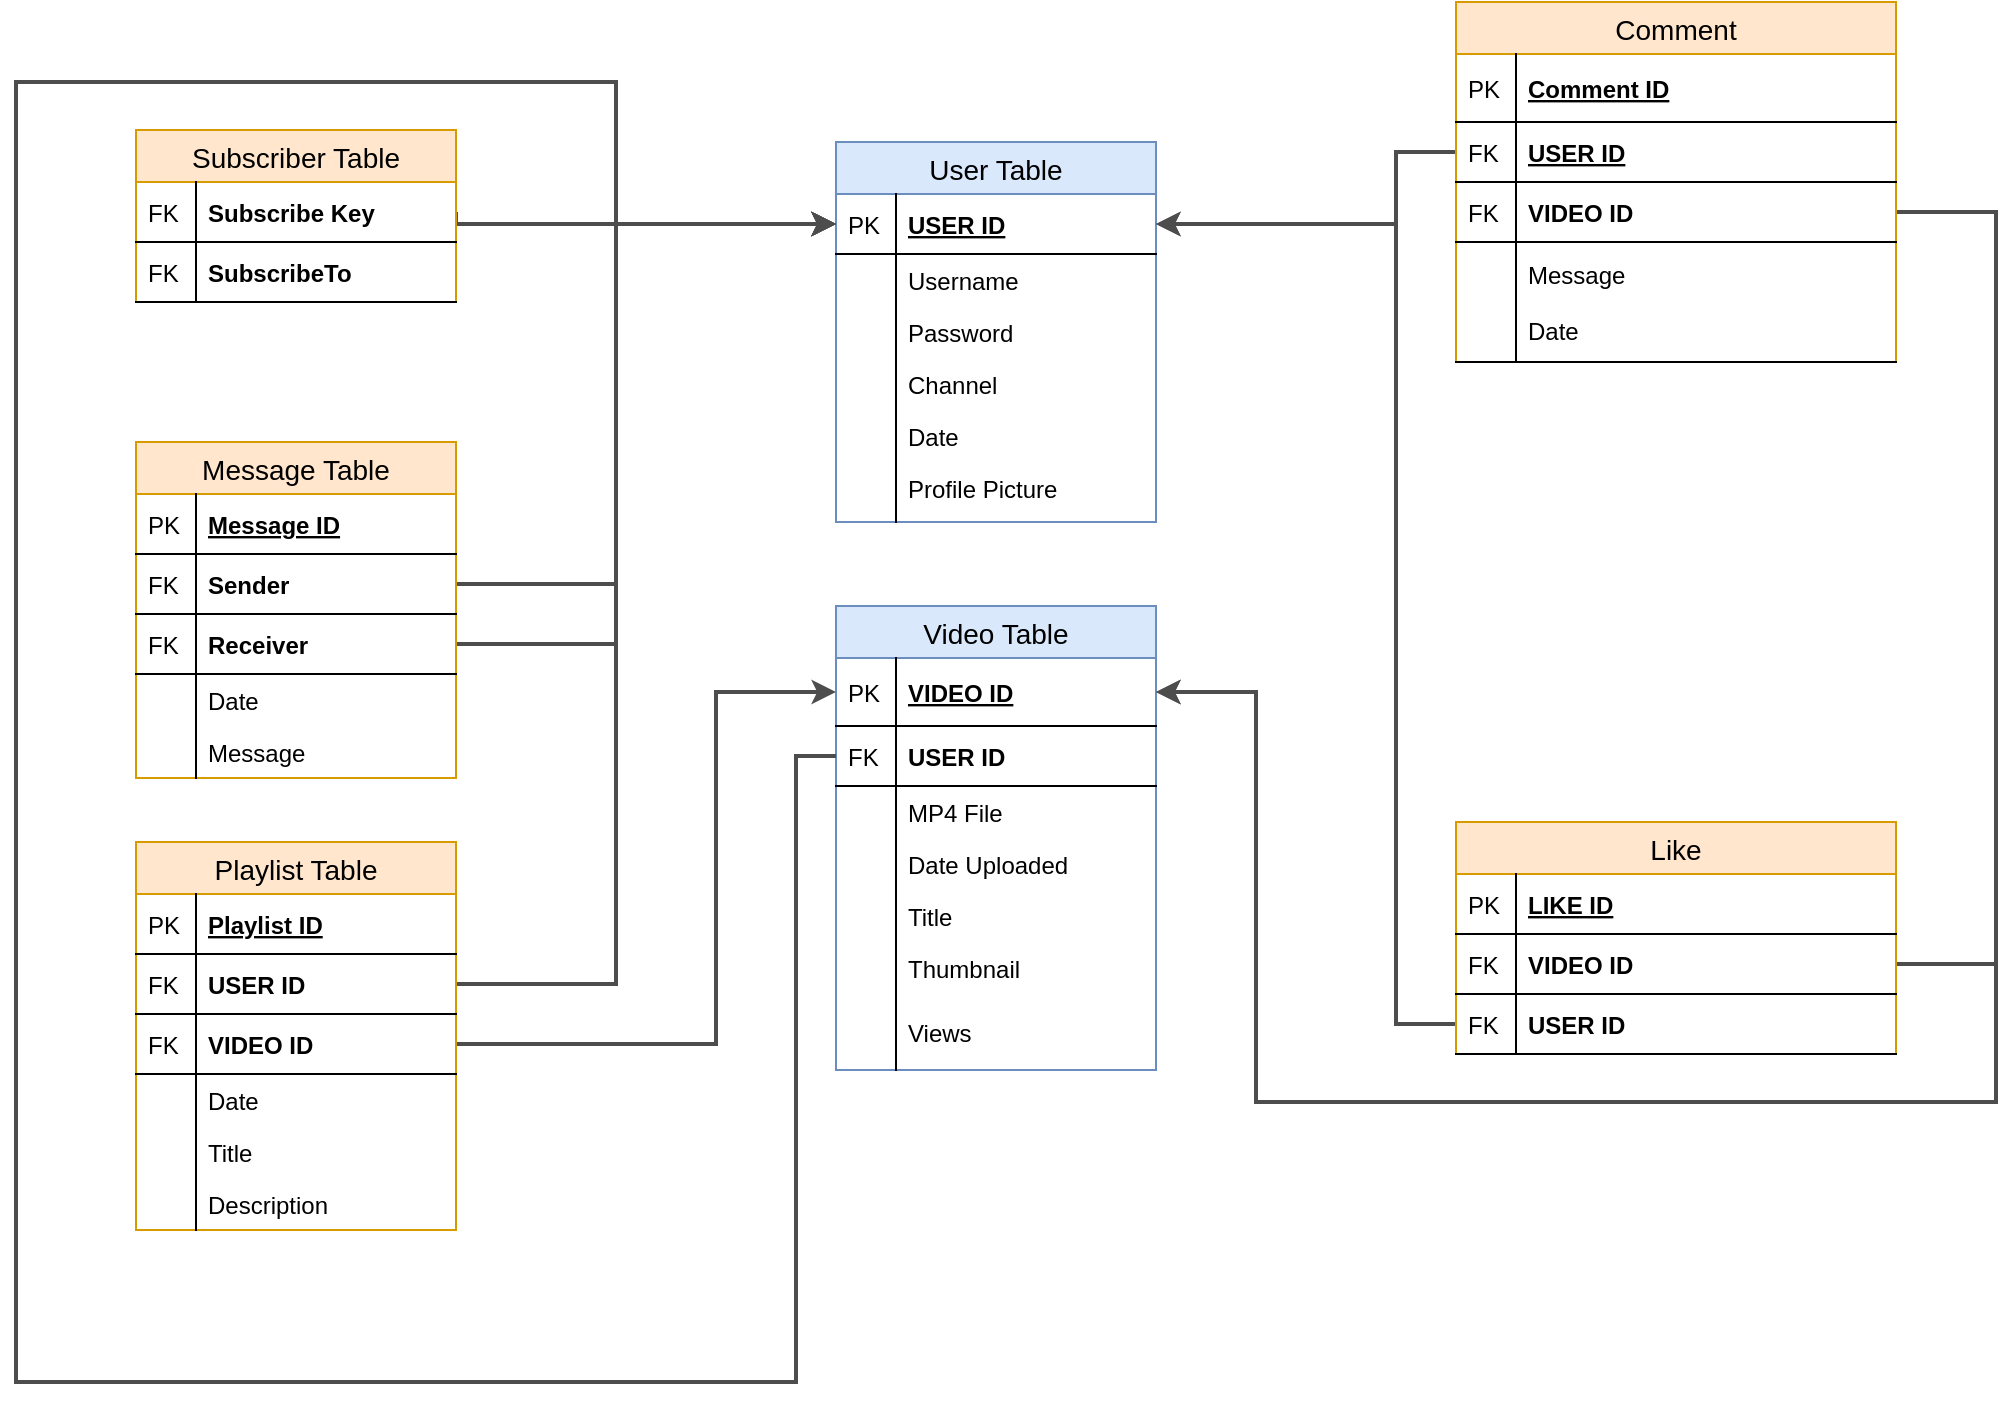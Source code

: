 <mxfile version="12.9.3" type="github">
  <diagram id="GVBNAt5z_RR89xEFtQZk" name="Page-1">
    <mxGraphModel dx="1796" dy="614" grid="1" gridSize="10" guides="1" tooltips="1" connect="1" arrows="1" fold="1" page="1" pageScale="1" pageWidth="850" pageHeight="1100" math="0" shadow="0">
      <root>
        <mxCell id="0" />
        <mxCell id="1" parent="0" />
        <mxCell id="QGnwpNtzlgSwknylTwxE-9" value="User Table" style="swimlane;fontStyle=0;childLayout=stackLayout;horizontal=1;startSize=26;fillColor=#dae8fc;horizontalStack=0;resizeParent=1;resizeParentMax=0;resizeLast=0;collapsible=1;marginBottom=0;swimlaneFillColor=#ffffff;align=center;fontSize=14;strokeColor=#6c8ebf;" parent="1" vertex="1">
          <mxGeometry x="90" y="200" width="160" height="190" as="geometry" />
        </mxCell>
        <mxCell id="QGnwpNtzlgSwknylTwxE-10" value="USER ID" style="shape=partialRectangle;top=0;left=0;right=0;bottom=1;align=left;verticalAlign=middle;fillColor=none;spacingLeft=34;spacingRight=4;overflow=hidden;rotatable=0;points=[[0,0.5],[1,0.5]];portConstraint=eastwest;dropTarget=0;fontStyle=5;fontSize=12;" parent="QGnwpNtzlgSwknylTwxE-9" vertex="1">
          <mxGeometry y="26" width="160" height="30" as="geometry" />
        </mxCell>
        <mxCell id="QGnwpNtzlgSwknylTwxE-11" value="PK" style="shape=partialRectangle;top=0;left=0;bottom=0;fillColor=none;align=left;verticalAlign=middle;spacingLeft=4;spacingRight=4;overflow=hidden;rotatable=0;points=[];portConstraint=eastwest;part=1;fontSize=12;" parent="QGnwpNtzlgSwknylTwxE-10" vertex="1" connectable="0">
          <mxGeometry width="30" height="30" as="geometry" />
        </mxCell>
        <mxCell id="QGnwpNtzlgSwknylTwxE-12" value="Username" style="shape=partialRectangle;top=0;left=0;right=0;bottom=0;align=left;verticalAlign=top;fillColor=none;spacingLeft=34;spacingRight=4;overflow=hidden;rotatable=0;points=[[0,0.5],[1,0.5]];portConstraint=eastwest;dropTarget=0;fontSize=12;" parent="QGnwpNtzlgSwknylTwxE-9" vertex="1">
          <mxGeometry y="56" width="160" height="26" as="geometry" />
        </mxCell>
        <mxCell id="QGnwpNtzlgSwknylTwxE-13" value="" style="shape=partialRectangle;top=0;left=0;bottom=0;fillColor=none;align=left;verticalAlign=top;spacingLeft=4;spacingRight=4;overflow=hidden;rotatable=0;points=[];portConstraint=eastwest;part=1;fontSize=12;" parent="QGnwpNtzlgSwknylTwxE-12" vertex="1" connectable="0">
          <mxGeometry width="30" height="26" as="geometry" />
        </mxCell>
        <mxCell id="QGnwpNtzlgSwknylTwxE-14" value="Password" style="shape=partialRectangle;top=0;left=0;right=0;bottom=0;align=left;verticalAlign=top;fillColor=none;spacingLeft=34;spacingRight=4;overflow=hidden;rotatable=0;points=[[0,0.5],[1,0.5]];portConstraint=eastwest;dropTarget=0;fontSize=12;" parent="QGnwpNtzlgSwknylTwxE-9" vertex="1">
          <mxGeometry y="82" width="160" height="26" as="geometry" />
        </mxCell>
        <mxCell id="QGnwpNtzlgSwknylTwxE-15" value="" style="shape=partialRectangle;top=0;left=0;bottom=0;fillColor=none;align=left;verticalAlign=top;spacingLeft=4;spacingRight=4;overflow=hidden;rotatable=0;points=[];portConstraint=eastwest;part=1;fontSize=12;" parent="QGnwpNtzlgSwknylTwxE-14" vertex="1" connectable="0">
          <mxGeometry width="30" height="26" as="geometry" />
        </mxCell>
        <mxCell id="QGnwpNtzlgSwknylTwxE-16" value="Channel" style="shape=partialRectangle;top=0;left=0;right=0;bottom=0;align=left;verticalAlign=top;fillColor=none;spacingLeft=34;spacingRight=4;overflow=hidden;rotatable=0;points=[[0,0.5],[1,0.5]];portConstraint=eastwest;dropTarget=0;fontSize=12;" parent="QGnwpNtzlgSwknylTwxE-9" vertex="1">
          <mxGeometry y="108" width="160" height="26" as="geometry" />
        </mxCell>
        <mxCell id="QGnwpNtzlgSwknylTwxE-17" value="" style="shape=partialRectangle;top=0;left=0;bottom=0;fillColor=none;align=left;verticalAlign=top;spacingLeft=4;spacingRight=4;overflow=hidden;rotatable=0;points=[];portConstraint=eastwest;part=1;fontSize=12;" parent="QGnwpNtzlgSwknylTwxE-16" vertex="1" connectable="0">
          <mxGeometry width="30" height="26" as="geometry" />
        </mxCell>
        <mxCell id="QGnwpNtzlgSwknylTwxE-20" value="Date" style="shape=partialRectangle;top=0;left=0;right=0;bottom=0;align=left;verticalAlign=top;fillColor=none;spacingLeft=34;spacingRight=4;overflow=hidden;rotatable=0;points=[[0,0.5],[1,0.5]];portConstraint=eastwest;dropTarget=0;fontSize=12;" parent="QGnwpNtzlgSwknylTwxE-9" vertex="1">
          <mxGeometry y="134" width="160" height="26" as="geometry" />
        </mxCell>
        <mxCell id="QGnwpNtzlgSwknylTwxE-21" value="" style="shape=partialRectangle;top=0;left=0;bottom=0;fillColor=none;align=left;verticalAlign=top;spacingLeft=4;spacingRight=4;overflow=hidden;rotatable=0;points=[];portConstraint=eastwest;part=1;fontSize=12;" parent="QGnwpNtzlgSwknylTwxE-20" vertex="1" connectable="0">
          <mxGeometry width="30" height="26" as="geometry" />
        </mxCell>
        <mxCell id="QGnwpNtzlgSwknylTwxE-18" value="Profile Picture" style="shape=partialRectangle;top=0;left=0;right=0;bottom=0;align=left;verticalAlign=top;fillColor=none;spacingLeft=34;spacingRight=4;overflow=hidden;rotatable=0;points=[[0,0.5],[1,0.5]];portConstraint=eastwest;dropTarget=0;fontSize=12;" parent="QGnwpNtzlgSwknylTwxE-9" vertex="1">
          <mxGeometry y="160" width="160" height="30" as="geometry" />
        </mxCell>
        <mxCell id="QGnwpNtzlgSwknylTwxE-19" value="" style="shape=partialRectangle;top=0;left=0;bottom=0;fillColor=none;align=left;verticalAlign=top;spacingLeft=4;spacingRight=4;overflow=hidden;rotatable=0;points=[];portConstraint=eastwest;part=1;fontSize=12;" parent="QGnwpNtzlgSwknylTwxE-18" vertex="1" connectable="0">
          <mxGeometry width="30" height="30" as="geometry" />
        </mxCell>
        <mxCell id="QGnwpNtzlgSwknylTwxE-23" value="Video Table" style="swimlane;fontStyle=0;childLayout=stackLayout;horizontal=1;startSize=26;fillColor=#dae8fc;horizontalStack=0;resizeParent=1;resizeParentMax=0;resizeLast=0;collapsible=1;marginBottom=0;swimlaneFillColor=#ffffff;align=center;fontSize=14;strokeColor=#6c8ebf;" parent="1" vertex="1">
          <mxGeometry x="90" y="432" width="160" height="232" as="geometry" />
        </mxCell>
        <mxCell id="QGnwpNtzlgSwknylTwxE-24" value="VIDEO ID" style="shape=partialRectangle;top=0;left=0;right=0;bottom=1;align=left;verticalAlign=middle;fillColor=none;spacingLeft=34;spacingRight=4;overflow=hidden;rotatable=0;points=[[0,0.5],[1,0.5]];portConstraint=eastwest;dropTarget=0;fontStyle=5;fontSize=12;" parent="QGnwpNtzlgSwknylTwxE-23" vertex="1">
          <mxGeometry y="26" width="160" height="34" as="geometry" />
        </mxCell>
        <mxCell id="QGnwpNtzlgSwknylTwxE-25" value="PK" style="shape=partialRectangle;top=0;left=0;bottom=0;fillColor=none;align=left;verticalAlign=middle;spacingLeft=4;spacingRight=4;overflow=hidden;rotatable=0;points=[];portConstraint=eastwest;part=1;fontSize=12;" parent="QGnwpNtzlgSwknylTwxE-24" vertex="1" connectable="0">
          <mxGeometry width="30" height="34" as="geometry" />
        </mxCell>
        <mxCell id="QGnwpNtzlgSwknylTwxE-36" value="USER ID" style="shape=partialRectangle;top=0;left=0;right=0;bottom=1;align=left;verticalAlign=middle;fillColor=none;spacingLeft=34;spacingRight=4;overflow=hidden;rotatable=0;points=[[0,0.5],[1,0.5]];portConstraint=eastwest;dropTarget=0;fontStyle=1;fontSize=12;" parent="QGnwpNtzlgSwknylTwxE-23" vertex="1">
          <mxGeometry y="60" width="160" height="30" as="geometry" />
        </mxCell>
        <mxCell id="QGnwpNtzlgSwknylTwxE-37" value="FK" style="shape=partialRectangle;top=0;left=0;bottom=0;fillColor=none;align=left;verticalAlign=middle;spacingLeft=4;spacingRight=4;overflow=hidden;rotatable=0;points=[];portConstraint=eastwest;part=1;fontSize=12;" parent="QGnwpNtzlgSwknylTwxE-36" vertex="1" connectable="0">
          <mxGeometry width="30" height="30" as="geometry" />
        </mxCell>
        <mxCell id="QGnwpNtzlgSwknylTwxE-26" value="MP4 File" style="shape=partialRectangle;top=0;left=0;right=0;bottom=0;align=left;verticalAlign=top;fillColor=none;spacingLeft=34;spacingRight=4;overflow=hidden;rotatable=0;points=[[0,0.5],[1,0.5]];portConstraint=eastwest;dropTarget=0;fontSize=12;" parent="QGnwpNtzlgSwknylTwxE-23" vertex="1">
          <mxGeometry y="90" width="160" height="26" as="geometry" />
        </mxCell>
        <mxCell id="QGnwpNtzlgSwknylTwxE-27" value="" style="shape=partialRectangle;top=0;left=0;bottom=0;fillColor=none;align=left;verticalAlign=top;spacingLeft=4;spacingRight=4;overflow=hidden;rotatable=0;points=[];portConstraint=eastwest;part=1;fontSize=12;" parent="QGnwpNtzlgSwknylTwxE-26" vertex="1" connectable="0">
          <mxGeometry width="30" height="26" as="geometry" />
        </mxCell>
        <mxCell id="QGnwpNtzlgSwknylTwxE-28" value="Date Uploaded" style="shape=partialRectangle;top=0;left=0;right=0;bottom=0;align=left;verticalAlign=top;fillColor=none;spacingLeft=34;spacingRight=4;overflow=hidden;rotatable=0;points=[[0,0.5],[1,0.5]];portConstraint=eastwest;dropTarget=0;fontSize=12;" parent="QGnwpNtzlgSwknylTwxE-23" vertex="1">
          <mxGeometry y="116" width="160" height="26" as="geometry" />
        </mxCell>
        <mxCell id="QGnwpNtzlgSwknylTwxE-29" value="" style="shape=partialRectangle;top=0;left=0;bottom=0;fillColor=none;align=left;verticalAlign=top;spacingLeft=4;spacingRight=4;overflow=hidden;rotatable=0;points=[];portConstraint=eastwest;part=1;fontSize=12;" parent="QGnwpNtzlgSwknylTwxE-28" vertex="1" connectable="0">
          <mxGeometry width="30" height="26" as="geometry" />
        </mxCell>
        <mxCell id="QGnwpNtzlgSwknylTwxE-30" value="Title" style="shape=partialRectangle;top=0;left=0;right=0;bottom=0;align=left;verticalAlign=top;fillColor=none;spacingLeft=34;spacingRight=4;overflow=hidden;rotatable=0;points=[[0,0.5],[1,0.5]];portConstraint=eastwest;dropTarget=0;fontSize=12;" parent="QGnwpNtzlgSwknylTwxE-23" vertex="1">
          <mxGeometry y="142" width="160" height="26" as="geometry" />
        </mxCell>
        <mxCell id="QGnwpNtzlgSwknylTwxE-31" value="" style="shape=partialRectangle;top=0;left=0;bottom=0;fillColor=none;align=left;verticalAlign=top;spacingLeft=4;spacingRight=4;overflow=hidden;rotatable=0;points=[];portConstraint=eastwest;part=1;fontSize=12;" parent="QGnwpNtzlgSwknylTwxE-30" vertex="1" connectable="0">
          <mxGeometry width="30" height="26" as="geometry" />
        </mxCell>
        <mxCell id="QGnwpNtzlgSwknylTwxE-32" value="Thumbnail" style="shape=partialRectangle;top=0;left=0;right=0;bottom=0;align=left;verticalAlign=top;fillColor=none;spacingLeft=34;spacingRight=4;overflow=hidden;rotatable=0;points=[[0,0.5],[1,0.5]];portConstraint=eastwest;dropTarget=0;fontSize=12;" parent="QGnwpNtzlgSwknylTwxE-23" vertex="1">
          <mxGeometry y="168" width="160" height="32" as="geometry" />
        </mxCell>
        <mxCell id="QGnwpNtzlgSwknylTwxE-33" value="" style="shape=partialRectangle;top=0;left=0;bottom=0;fillColor=none;align=left;verticalAlign=top;spacingLeft=4;spacingRight=4;overflow=hidden;rotatable=0;points=[];portConstraint=eastwest;part=1;fontSize=12;" parent="QGnwpNtzlgSwknylTwxE-32" vertex="1" connectable="0">
          <mxGeometry width="30" height="32" as="geometry" />
        </mxCell>
        <mxCell id="Jvdqh0C0hi6GINbbdIYT-8" value="Views" style="shape=partialRectangle;top=0;left=0;right=0;bottom=0;align=left;verticalAlign=top;fillColor=none;spacingLeft=34;spacingRight=4;overflow=hidden;rotatable=0;points=[[0,0.5],[1,0.5]];portConstraint=eastwest;dropTarget=0;fontSize=12;" vertex="1" parent="QGnwpNtzlgSwknylTwxE-23">
          <mxGeometry y="200" width="160" height="32" as="geometry" />
        </mxCell>
        <mxCell id="Jvdqh0C0hi6GINbbdIYT-9" value="" style="shape=partialRectangle;top=0;left=0;bottom=0;fillColor=none;align=left;verticalAlign=top;spacingLeft=4;spacingRight=4;overflow=hidden;rotatable=0;points=[];portConstraint=eastwest;part=1;fontSize=12;" vertex="1" connectable="0" parent="Jvdqh0C0hi6GINbbdIYT-8">
          <mxGeometry width="30" height="32" as="geometry" />
        </mxCell>
        <mxCell id="QGnwpNtzlgSwknylTwxE-38" style="edgeStyle=orthogonalEdgeStyle;rounded=0;orthogonalLoop=1;jettySize=auto;html=1;exitX=0;exitY=0.5;exitDx=0;exitDy=0;fillColor=#dae8fc;strokeColor=#4D4D4D;strokeWidth=2;entryX=0;entryY=0.5;entryDx=0;entryDy=0;" parent="1" source="QGnwpNtzlgSwknylTwxE-36" target="QGnwpNtzlgSwknylTwxE-10" edge="1">
          <mxGeometry relative="1" as="geometry">
            <Array as="points">
              <mxPoint x="70" y="507" />
              <mxPoint x="70" y="820" />
              <mxPoint x="-320" y="820" />
              <mxPoint x="-320" y="170" />
              <mxPoint x="-20" y="170" />
              <mxPoint x="-20" y="241" />
            </Array>
            <mxPoint x="60" y="170" as="targetPoint" />
          </mxGeometry>
        </mxCell>
        <mxCell id="QGnwpNtzlgSwknylTwxE-90" style="edgeStyle=orthogonalEdgeStyle;rounded=0;orthogonalLoop=1;jettySize=auto;html=1;fillColor=#dae8fc;strokeColor=#4D4D4D;exitX=0;exitY=0.5;exitDx=0;exitDy=0;entryX=1;entryY=0.5;entryDx=0;entryDy=0;strokeWidth=2;" parent="1" source="QGnwpNtzlgSwknylTwxE-40" target="QGnwpNtzlgSwknylTwxE-10" edge="1">
          <mxGeometry relative="1" as="geometry">
            <mxPoint x="350" y="280" as="sourcePoint" />
            <mxPoint x="340" y="170" as="targetPoint" />
            <Array as="points">
              <mxPoint x="370" y="641" />
              <mxPoint x="370" y="241" />
            </Array>
          </mxGeometry>
        </mxCell>
        <mxCell id="QGnwpNtzlgSwknylTwxE-91" style="edgeStyle=orthogonalEdgeStyle;rounded=0;orthogonalLoop=1;jettySize=auto;html=1;fillColor=#dae8fc;strokeColor=#4D4D4D;entryX=1;entryY=0.5;entryDx=0;entryDy=0;exitX=1;exitY=0.5;exitDx=0;exitDy=0;strokeWidth=2;" parent="1" source="QGnwpNtzlgSwknylTwxE-52" target="QGnwpNtzlgSwknylTwxE-24" edge="1">
          <mxGeometry relative="1" as="geometry">
            <mxPoint x="690" y="680" as="sourcePoint" />
            <mxPoint x="345" y="610" as="targetPoint" />
            <Array as="points">
              <mxPoint x="670" y="611" />
              <mxPoint x="670" y="680" />
              <mxPoint x="300" y="680" />
              <mxPoint x="300" y="475" />
            </Array>
          </mxGeometry>
        </mxCell>
        <mxCell id="QGnwpNtzlgSwknylTwxE-92" style="edgeStyle=orthogonalEdgeStyle;rounded=0;orthogonalLoop=1;jettySize=auto;html=1;fillColor=#dae8fc;strokeColor=#4D4D4D;exitX=0;exitY=0.5;exitDx=0;exitDy=0;entryX=1;entryY=0.5;entryDx=0;entryDy=0;strokeWidth=2;" parent="1" source="QGnwpNtzlgSwknylTwxE-57" target="QGnwpNtzlgSwknylTwxE-10" edge="1">
          <mxGeometry relative="1" as="geometry">
            <mxPoint x="360" y="81" as="sourcePoint" />
            <mxPoint x="290" y="320" as="targetPoint" />
            <Array as="points">
              <mxPoint x="370" y="205" />
              <mxPoint x="370" y="241" />
            </Array>
          </mxGeometry>
        </mxCell>
        <mxCell id="QGnwpNtzlgSwknylTwxE-93" style="edgeStyle=orthogonalEdgeStyle;rounded=0;orthogonalLoop=1;jettySize=auto;html=1;fillColor=#dae8fc;strokeColor=#4D4D4D;entryX=1;entryY=0.5;entryDx=0;entryDy=0;exitX=1;exitY=0.5;exitDx=0;exitDy=0;strokeWidth=2;" parent="1" source="QGnwpNtzlgSwknylTwxE-59" target="QGnwpNtzlgSwknylTwxE-24" edge="1">
          <mxGeometry relative="1" as="geometry">
            <mxPoint x="670" y="230" as="sourcePoint" />
            <mxPoint x="330" y="490" as="targetPoint" />
            <Array as="points">
              <mxPoint x="670" y="235" />
              <mxPoint x="670" y="680" />
              <mxPoint x="300" y="680" />
              <mxPoint x="300" y="475" />
            </Array>
          </mxGeometry>
        </mxCell>
        <mxCell id="QGnwpNtzlgSwknylTwxE-94" style="edgeStyle=orthogonalEdgeStyle;rounded=0;orthogonalLoop=1;jettySize=auto;html=1;fillColor=#dae8fc;strokeColor=#4D4D4D;exitX=1;exitY=0.5;exitDx=0;exitDy=0;entryX=0;entryY=0.5;entryDx=0;entryDy=0;strokeWidth=2;" parent="1" source="QGnwpNtzlgSwknylTwxE-74" target="QGnwpNtzlgSwknylTwxE-10" edge="1">
          <mxGeometry relative="1" as="geometry">
            <mxPoint x="-120" y="140" as="sourcePoint" />
            <mxPoint y="230" as="targetPoint" />
            <Array as="points">
              <mxPoint x="-100" y="241" />
            </Array>
          </mxGeometry>
        </mxCell>
        <mxCell id="QGnwpNtzlgSwknylTwxE-112" style="edgeStyle=orthogonalEdgeStyle;rounded=0;orthogonalLoop=1;jettySize=auto;html=1;fillColor=#dae8fc;strokeColor=#4D4D4D;entryX=0;entryY=0.5;entryDx=0;entryDy=0;exitX=1;exitY=0.5;exitDx=0;exitDy=0;strokeWidth=2;" parent="1" source="QGnwpNtzlgSwknylTwxE-97" target="QGnwpNtzlgSwknylTwxE-10" edge="1">
          <mxGeometry relative="1" as="geometry">
            <mxPoint x="-170" y="340" as="sourcePoint" />
            <mxPoint x="70" y="240" as="targetPoint" />
            <Array as="points">
              <mxPoint x="-20" y="421" />
              <mxPoint x="-20" y="241" />
            </Array>
          </mxGeometry>
        </mxCell>
        <mxCell id="QGnwpNtzlgSwknylTwxE-113" style="edgeStyle=orthogonalEdgeStyle;rounded=0;orthogonalLoop=1;jettySize=auto;html=1;fillColor=#dae8fc;strokeColor=#4D4D4D;exitX=1;exitY=0.5;exitDx=0;exitDy=0;entryX=0;entryY=0.5;entryDx=0;entryDy=0;strokeWidth=2;" parent="1" source="QGnwpNtzlgSwknylTwxE-109" target="QGnwpNtzlgSwknylTwxE-10" edge="1">
          <mxGeometry relative="1" as="geometry">
            <mxPoint x="-140" y="471" as="sourcePoint" />
            <mxPoint x="50" y="471" as="targetPoint" />
            <Array as="points">
              <mxPoint x="-20" y="451" />
              <mxPoint x="-20" y="241" />
            </Array>
          </mxGeometry>
        </mxCell>
        <mxCell id="h4KeGBUBh9jGxI_q90jP-15" style="edgeStyle=orthogonalEdgeStyle;rounded=0;orthogonalLoop=1;jettySize=auto;html=1;fillColor=#dae8fc;strokeColor=#4D4D4D;exitX=1;exitY=0.5;exitDx=0;exitDy=0;entryX=0;entryY=0.5;entryDx=0;entryDy=0;strokeWidth=2;" parent="1" source="h4KeGBUBh9jGxI_q90jP-7" target="QGnwpNtzlgSwknylTwxE-10" edge="1">
          <mxGeometry relative="1" as="geometry">
            <mxPoint x="30" y="670" as="sourcePoint" />
            <mxPoint x="-40" y="240" as="targetPoint" />
            <Array as="points">
              <mxPoint x="-20" y="621" />
              <mxPoint x="-20" y="241" />
            </Array>
          </mxGeometry>
        </mxCell>
        <mxCell id="h4KeGBUBh9jGxI_q90jP-16" style="edgeStyle=orthogonalEdgeStyle;rounded=0;orthogonalLoop=1;jettySize=auto;html=1;fillColor=#dae8fc;strokeColor=#4D4D4D;exitX=1;exitY=0.5;exitDx=0;exitDy=0;entryX=0;entryY=0.5;entryDx=0;entryDy=0;strokeWidth=2;" parent="1" source="h4KeGBUBh9jGxI_q90jP-9" target="QGnwpNtzlgSwknylTwxE-24" edge="1">
          <mxGeometry relative="1" as="geometry">
            <mxPoint x="300" y="970" as="sourcePoint" />
            <mxPoint x="70" y="490" as="targetPoint" />
            <Array as="points">
              <mxPoint x="30" y="651" />
              <mxPoint x="30" y="475" />
            </Array>
          </mxGeometry>
        </mxCell>
        <object label="Comment" id="QGnwpNtzlgSwknylTwxE-56">
          <mxCell style="swimlane;fontStyle=0;childLayout=stackLayout;horizontal=1;startSize=26;fillColor=#ffe6cc;horizontalStack=0;resizeParent=1;resizeParentMax=0;resizeLast=0;collapsible=1;marginBottom=0;swimlaneFillColor=#ffffff;align=center;fontSize=14;strokeColor=#d79b00;" parent="1" vertex="1">
            <mxGeometry x="400" y="130" width="220" height="180" as="geometry" />
          </mxCell>
        </object>
        <mxCell id="QGnwpNtzlgSwknylTwxE-61" value="Comment ID" style="shape=partialRectangle;top=0;left=0;right=0;bottom=1;align=left;verticalAlign=middle;fillColor=none;spacingLeft=34;spacingRight=4;overflow=hidden;rotatable=0;points=[[0,0.5],[1,0.5]];portConstraint=eastwest;dropTarget=0;fontStyle=5;fontSize=12;" parent="QGnwpNtzlgSwknylTwxE-56" vertex="1">
          <mxGeometry y="26" width="220" height="34" as="geometry" />
        </mxCell>
        <mxCell id="QGnwpNtzlgSwknylTwxE-62" value="PK" style="shape=partialRectangle;top=0;left=0;bottom=0;fillColor=none;align=left;verticalAlign=middle;spacingLeft=4;spacingRight=4;overflow=hidden;rotatable=0;points=[];portConstraint=eastwest;part=1;fontSize=12;" parent="QGnwpNtzlgSwknylTwxE-61" vertex="1" connectable="0">
          <mxGeometry width="30" height="34" as="geometry" />
        </mxCell>
        <mxCell id="QGnwpNtzlgSwknylTwxE-57" value="USER ID" style="shape=partialRectangle;top=0;left=0;right=0;bottom=1;align=left;verticalAlign=middle;fillColor=none;spacingLeft=34;spacingRight=4;overflow=hidden;rotatable=0;points=[[0,0.5],[1,0.5]];portConstraint=eastwest;dropTarget=0;fontStyle=5;fontSize=12;" parent="QGnwpNtzlgSwknylTwxE-56" vertex="1">
          <mxGeometry y="60" width="220" height="30" as="geometry" />
        </mxCell>
        <mxCell id="QGnwpNtzlgSwknylTwxE-58" value="FK" style="shape=partialRectangle;top=0;left=0;bottom=0;fillColor=none;align=left;verticalAlign=middle;spacingLeft=4;spacingRight=4;overflow=hidden;rotatable=0;points=[];portConstraint=eastwest;part=1;fontSize=12;" parent="QGnwpNtzlgSwknylTwxE-57" vertex="1" connectable="0">
          <mxGeometry width="30" height="30" as="geometry" />
        </mxCell>
        <mxCell id="QGnwpNtzlgSwknylTwxE-59" value="VIDEO ID" style="shape=partialRectangle;top=0;left=0;right=0;bottom=1;align=left;verticalAlign=middle;fillColor=none;spacingLeft=34;spacingRight=4;overflow=hidden;rotatable=0;points=[[0,0.5],[1,0.5]];portConstraint=eastwest;dropTarget=0;fontStyle=1;fontSize=12;" parent="QGnwpNtzlgSwknylTwxE-56" vertex="1">
          <mxGeometry y="90" width="220" height="30" as="geometry" />
        </mxCell>
        <mxCell id="QGnwpNtzlgSwknylTwxE-60" value="FK" style="shape=partialRectangle;top=0;left=0;bottom=0;fillColor=none;align=left;verticalAlign=middle;spacingLeft=4;spacingRight=4;overflow=hidden;rotatable=0;points=[];portConstraint=eastwest;part=1;fontSize=12;" parent="QGnwpNtzlgSwknylTwxE-59" vertex="1" connectable="0">
          <mxGeometry width="30" height="30" as="geometry" />
        </mxCell>
        <mxCell id="QGnwpNtzlgSwknylTwxE-71" value="Message&#xa;&#xa;Date" style="shape=partialRectangle;top=0;left=0;right=0;bottom=1;align=left;verticalAlign=middle;fillColor=none;spacingLeft=34;spacingRight=4;overflow=hidden;rotatable=0;points=[[0,0.5],[1,0.5]];portConstraint=eastwest;dropTarget=0;fontStyle=0;fontSize=12;" parent="QGnwpNtzlgSwknylTwxE-56" vertex="1">
          <mxGeometry y="120" width="220" height="60" as="geometry" />
        </mxCell>
        <mxCell id="QGnwpNtzlgSwknylTwxE-72" value="" style="shape=partialRectangle;top=0;left=0;bottom=0;fillColor=none;align=left;verticalAlign=middle;spacingLeft=4;spacingRight=4;overflow=hidden;rotatable=0;points=[];portConstraint=eastwest;part=1;fontSize=12;" parent="QGnwpNtzlgSwknylTwxE-71" vertex="1" connectable="0">
          <mxGeometry width="30" height="60" as="geometry" />
        </mxCell>
        <mxCell id="QGnwpNtzlgSwknylTwxE-39" value="Like" style="swimlane;fontStyle=0;childLayout=stackLayout;horizontal=1;startSize=26;fillColor=#ffe6cc;horizontalStack=0;resizeParent=1;resizeParentMax=0;resizeLast=0;collapsible=1;marginBottom=0;swimlaneFillColor=#ffffff;align=center;fontSize=14;strokeColor=#d79b00;" parent="1" vertex="1">
          <mxGeometry x="400" y="540" width="220" height="116" as="geometry" />
        </mxCell>
        <mxCell id="QGnwpNtzlgSwknylTwxE-54" value="LIKE ID" style="shape=partialRectangle;top=0;left=0;right=0;bottom=1;align=left;verticalAlign=middle;fillColor=none;spacingLeft=34;spacingRight=4;overflow=hidden;rotatable=0;points=[[0,0.5],[1,0.5]];portConstraint=eastwest;dropTarget=0;fontStyle=5;fontSize=12;" parent="QGnwpNtzlgSwknylTwxE-39" vertex="1">
          <mxGeometry y="26" width="220" height="30" as="geometry" />
        </mxCell>
        <mxCell id="QGnwpNtzlgSwknylTwxE-55" value="PK" style="shape=partialRectangle;top=0;left=0;bottom=0;fillColor=none;align=left;verticalAlign=middle;spacingLeft=4;spacingRight=4;overflow=hidden;rotatable=0;points=[];portConstraint=eastwest;part=1;fontSize=12;" parent="QGnwpNtzlgSwknylTwxE-54" vertex="1" connectable="0">
          <mxGeometry width="30" height="30" as="geometry" />
        </mxCell>
        <mxCell id="QGnwpNtzlgSwknylTwxE-52" value="VIDEO ID" style="shape=partialRectangle;top=0;left=0;right=0;bottom=1;align=left;verticalAlign=middle;fillColor=none;spacingLeft=34;spacingRight=4;overflow=hidden;rotatable=0;points=[[0,0.5],[1,0.5]];portConstraint=eastwest;dropTarget=0;fontStyle=1;fontSize=12;" parent="QGnwpNtzlgSwknylTwxE-39" vertex="1">
          <mxGeometry y="56" width="220" height="30" as="geometry" />
        </mxCell>
        <mxCell id="QGnwpNtzlgSwknylTwxE-53" value="FK" style="shape=partialRectangle;top=0;left=0;bottom=0;fillColor=none;align=left;verticalAlign=middle;spacingLeft=4;spacingRight=4;overflow=hidden;rotatable=0;points=[];portConstraint=eastwest;part=1;fontSize=12;" parent="QGnwpNtzlgSwknylTwxE-52" vertex="1" connectable="0">
          <mxGeometry width="30" height="30" as="geometry" />
        </mxCell>
        <mxCell id="QGnwpNtzlgSwknylTwxE-40" value="USER ID" style="shape=partialRectangle;top=0;left=0;right=0;bottom=1;align=left;verticalAlign=middle;fillColor=none;spacingLeft=34;spacingRight=4;overflow=hidden;rotatable=0;points=[[0,0.5],[1,0.5]];portConstraint=eastwest;dropTarget=0;fontStyle=1;fontSize=12;" parent="QGnwpNtzlgSwknylTwxE-39" vertex="1">
          <mxGeometry y="86" width="220" height="30" as="geometry" />
        </mxCell>
        <mxCell id="QGnwpNtzlgSwknylTwxE-41" value="FK" style="shape=partialRectangle;top=0;left=0;bottom=0;fillColor=none;align=left;verticalAlign=middle;spacingLeft=4;spacingRight=4;overflow=hidden;rotatable=0;points=[];portConstraint=eastwest;part=1;fontSize=12;" parent="QGnwpNtzlgSwknylTwxE-40" vertex="1" connectable="0">
          <mxGeometry width="30" height="30" as="geometry" />
        </mxCell>
        <mxCell id="QGnwpNtzlgSwknylTwxE-73" value="Subscriber Table" style="swimlane;fontStyle=0;childLayout=stackLayout;horizontal=1;startSize=26;fillColor=#ffe6cc;horizontalStack=0;resizeParent=1;resizeParentMax=0;resizeLast=0;collapsible=1;marginBottom=0;swimlaneFillColor=#ffffff;align=center;fontSize=14;strokeColor=#d79b00;" parent="1" vertex="1">
          <mxGeometry x="-260" y="194" width="160" height="86" as="geometry" />
        </mxCell>
        <mxCell id="QGnwpNtzlgSwknylTwxE-74" value="Subscribe Key" style="shape=partialRectangle;top=0;left=0;right=0;bottom=1;align=left;verticalAlign=middle;fillColor=none;spacingLeft=34;spacingRight=4;overflow=hidden;rotatable=0;points=[[0,0.5],[1,0.5]];portConstraint=eastwest;dropTarget=0;fontStyle=1;fontSize=12;" parent="QGnwpNtzlgSwknylTwxE-73" vertex="1">
          <mxGeometry y="26" width="160" height="30" as="geometry" />
        </mxCell>
        <mxCell id="QGnwpNtzlgSwknylTwxE-75" value="FK" style="shape=partialRectangle;top=0;left=0;bottom=0;fillColor=none;align=left;verticalAlign=middle;spacingLeft=4;spacingRight=4;overflow=hidden;rotatable=0;points=[];portConstraint=eastwest;part=1;fontSize=12;" parent="QGnwpNtzlgSwknylTwxE-74" vertex="1" connectable="0">
          <mxGeometry width="30" height="30" as="geometry" />
        </mxCell>
        <mxCell id="QGnwpNtzlgSwknylTwxE-86" value="SubscribeTo" style="shape=partialRectangle;top=0;left=0;right=0;bottom=1;align=left;verticalAlign=middle;fillColor=none;spacingLeft=34;spacingRight=4;overflow=hidden;rotatable=0;points=[[0,0.5],[1,0.5]];portConstraint=eastwest;dropTarget=0;fontStyle=1;fontSize=12;" parent="QGnwpNtzlgSwknylTwxE-73" vertex="1">
          <mxGeometry y="56" width="160" height="30" as="geometry" />
        </mxCell>
        <mxCell id="QGnwpNtzlgSwknylTwxE-87" value="FK" style="shape=partialRectangle;top=0;left=0;bottom=0;fillColor=none;align=left;verticalAlign=middle;spacingLeft=4;spacingRight=4;overflow=hidden;rotatable=0;points=[];portConstraint=eastwest;part=1;fontSize=12;" parent="QGnwpNtzlgSwknylTwxE-86" vertex="1" connectable="0">
          <mxGeometry width="30" height="30" as="geometry" />
        </mxCell>
        <mxCell id="QGnwpNtzlgSwknylTwxE-96" value="Message Table" style="swimlane;fontStyle=0;childLayout=stackLayout;horizontal=1;startSize=26;fillColor=#ffe6cc;horizontalStack=0;resizeParent=1;resizeParentMax=0;resizeLast=0;collapsible=1;marginBottom=0;swimlaneFillColor=#ffffff;align=center;fontSize=14;strokeColor=#d79b00;" parent="1" vertex="1">
          <mxGeometry x="-260" y="350" width="160" height="168" as="geometry">
            <mxRectangle x="-400" y="400" width="130" height="26" as="alternateBounds" />
          </mxGeometry>
        </mxCell>
        <mxCell id="h4KeGBUBh9jGxI_q90jP-2" value="Message ID" style="shape=partialRectangle;top=0;left=0;right=0;bottom=1;align=left;verticalAlign=middle;fillColor=none;spacingLeft=34;spacingRight=4;overflow=hidden;rotatable=0;points=[[0,0.5],[1,0.5]];portConstraint=eastwest;dropTarget=0;fontStyle=5;fontSize=12;" parent="QGnwpNtzlgSwknylTwxE-96" vertex="1">
          <mxGeometry y="26" width="160" height="30" as="geometry" />
        </mxCell>
        <mxCell id="h4KeGBUBh9jGxI_q90jP-3" value="PK" style="shape=partialRectangle;top=0;left=0;bottom=0;fillColor=none;align=left;verticalAlign=middle;spacingLeft=4;spacingRight=4;overflow=hidden;rotatable=0;points=[];portConstraint=eastwest;part=1;fontSize=12;" parent="h4KeGBUBh9jGxI_q90jP-2" vertex="1" connectable="0">
          <mxGeometry width="30" height="30" as="geometry" />
        </mxCell>
        <mxCell id="QGnwpNtzlgSwknylTwxE-97" value="Sender" style="shape=partialRectangle;top=0;left=0;right=0;bottom=1;align=left;verticalAlign=middle;fillColor=none;spacingLeft=34;spacingRight=4;overflow=hidden;rotatable=0;points=[[0,0.5],[1,0.5]];portConstraint=eastwest;dropTarget=0;fontStyle=1;fontSize=12;" parent="QGnwpNtzlgSwknylTwxE-96" vertex="1">
          <mxGeometry y="56" width="160" height="30" as="geometry" />
        </mxCell>
        <mxCell id="QGnwpNtzlgSwknylTwxE-98" value="FK" style="shape=partialRectangle;top=0;left=0;bottom=0;fillColor=none;align=left;verticalAlign=middle;spacingLeft=4;spacingRight=4;overflow=hidden;rotatable=0;points=[];portConstraint=eastwest;part=1;fontSize=12;" parent="QGnwpNtzlgSwknylTwxE-97" vertex="1" connectable="0">
          <mxGeometry width="30" height="30" as="geometry" />
        </mxCell>
        <mxCell id="QGnwpNtzlgSwknylTwxE-109" value="Receiver" style="shape=partialRectangle;top=0;left=0;right=0;bottom=1;align=left;verticalAlign=middle;fillColor=none;spacingLeft=34;spacingRight=4;overflow=hidden;rotatable=0;points=[[0,0.5],[1,0.5]];portConstraint=eastwest;dropTarget=0;fontStyle=1;fontSize=12;" parent="QGnwpNtzlgSwknylTwxE-96" vertex="1">
          <mxGeometry y="86" width="160" height="30" as="geometry" />
        </mxCell>
        <mxCell id="QGnwpNtzlgSwknylTwxE-110" value="FK" style="shape=partialRectangle;top=0;left=0;bottom=0;fillColor=none;align=left;verticalAlign=middle;spacingLeft=4;spacingRight=4;overflow=hidden;rotatable=0;points=[];portConstraint=eastwest;part=1;fontSize=12;" parent="QGnwpNtzlgSwknylTwxE-109" vertex="1" connectable="0">
          <mxGeometry width="30" height="30" as="geometry" />
        </mxCell>
        <mxCell id="QGnwpNtzlgSwknylTwxE-99" value="Date" style="shape=partialRectangle;top=0;left=0;right=0;bottom=0;align=left;verticalAlign=top;fillColor=none;spacingLeft=34;spacingRight=4;overflow=hidden;rotatable=0;points=[[0,0.5],[1,0.5]];portConstraint=eastwest;dropTarget=0;fontSize=12;" parent="QGnwpNtzlgSwknylTwxE-96" vertex="1">
          <mxGeometry y="116" width="160" height="26" as="geometry" />
        </mxCell>
        <mxCell id="QGnwpNtzlgSwknylTwxE-100" value="" style="shape=partialRectangle;top=0;left=0;bottom=0;fillColor=none;align=left;verticalAlign=top;spacingLeft=4;spacingRight=4;overflow=hidden;rotatable=0;points=[];portConstraint=eastwest;part=1;fontSize=12;" parent="QGnwpNtzlgSwknylTwxE-99" vertex="1" connectable="0">
          <mxGeometry width="30" height="26" as="geometry" />
        </mxCell>
        <mxCell id="QGnwpNtzlgSwknylTwxE-101" value="Message" style="shape=partialRectangle;top=0;left=0;right=0;bottom=0;align=left;verticalAlign=top;fillColor=none;spacingLeft=34;spacingRight=4;overflow=hidden;rotatable=0;points=[[0,0.5],[1,0.5]];portConstraint=eastwest;dropTarget=0;fontSize=12;" parent="QGnwpNtzlgSwknylTwxE-96" vertex="1">
          <mxGeometry y="142" width="160" height="26" as="geometry" />
        </mxCell>
        <mxCell id="QGnwpNtzlgSwknylTwxE-102" value="" style="shape=partialRectangle;top=0;left=0;bottom=0;fillColor=none;align=left;verticalAlign=top;spacingLeft=4;spacingRight=4;overflow=hidden;rotatable=0;points=[];portConstraint=eastwest;part=1;fontSize=12;" parent="QGnwpNtzlgSwknylTwxE-101" vertex="1" connectable="0">
          <mxGeometry width="30" height="26" as="geometry" />
        </mxCell>
        <mxCell id="h4KeGBUBh9jGxI_q90jP-4" value="Playlist Table" style="swimlane;fontStyle=0;childLayout=stackLayout;horizontal=1;startSize=26;fillColor=#ffe6cc;horizontalStack=0;resizeParent=1;resizeParentMax=0;resizeLast=0;collapsible=1;marginBottom=0;swimlaneFillColor=#ffffff;align=center;fontSize=14;strokeColor=#d79b00;" parent="1" vertex="1">
          <mxGeometry x="-260" y="550" width="160" height="194" as="geometry">
            <mxRectangle x="-400" y="400" width="130" height="26" as="alternateBounds" />
          </mxGeometry>
        </mxCell>
        <mxCell id="h4KeGBUBh9jGxI_q90jP-5" value="Playlist ID" style="shape=partialRectangle;top=0;left=0;right=0;bottom=1;align=left;verticalAlign=middle;fillColor=none;spacingLeft=34;spacingRight=4;overflow=hidden;rotatable=0;points=[[0,0.5],[1,0.5]];portConstraint=eastwest;dropTarget=0;fontStyle=5;fontSize=12;" parent="h4KeGBUBh9jGxI_q90jP-4" vertex="1">
          <mxGeometry y="26" width="160" height="30" as="geometry" />
        </mxCell>
        <mxCell id="h4KeGBUBh9jGxI_q90jP-6" value="PK" style="shape=partialRectangle;top=0;left=0;bottom=0;fillColor=none;align=left;verticalAlign=middle;spacingLeft=4;spacingRight=4;overflow=hidden;rotatable=0;points=[];portConstraint=eastwest;part=1;fontSize=12;" parent="h4KeGBUBh9jGxI_q90jP-5" vertex="1" connectable="0">
          <mxGeometry width="30" height="30" as="geometry" />
        </mxCell>
        <mxCell id="h4KeGBUBh9jGxI_q90jP-7" value="USER ID" style="shape=partialRectangle;top=0;left=0;right=0;bottom=1;align=left;verticalAlign=middle;fillColor=none;spacingLeft=34;spacingRight=4;overflow=hidden;rotatable=0;points=[[0,0.5],[1,0.5]];portConstraint=eastwest;dropTarget=0;fontStyle=1;fontSize=12;" parent="h4KeGBUBh9jGxI_q90jP-4" vertex="1">
          <mxGeometry y="56" width="160" height="30" as="geometry" />
        </mxCell>
        <mxCell id="h4KeGBUBh9jGxI_q90jP-8" value="FK" style="shape=partialRectangle;top=0;left=0;bottom=0;fillColor=none;align=left;verticalAlign=middle;spacingLeft=4;spacingRight=4;overflow=hidden;rotatable=0;points=[];portConstraint=eastwest;part=1;fontSize=12;" parent="h4KeGBUBh9jGxI_q90jP-7" vertex="1" connectable="0">
          <mxGeometry width="30" height="30" as="geometry" />
        </mxCell>
        <mxCell id="h4KeGBUBh9jGxI_q90jP-9" value="VIDEO ID" style="shape=partialRectangle;top=0;left=0;right=0;bottom=1;align=left;verticalAlign=middle;fillColor=none;spacingLeft=34;spacingRight=4;overflow=hidden;rotatable=0;points=[[0,0.5],[1,0.5]];portConstraint=eastwest;dropTarget=0;fontStyle=1;fontSize=12;" parent="h4KeGBUBh9jGxI_q90jP-4" vertex="1">
          <mxGeometry y="86" width="160" height="30" as="geometry" />
        </mxCell>
        <mxCell id="h4KeGBUBh9jGxI_q90jP-10" value="FK" style="shape=partialRectangle;top=0;left=0;bottom=0;fillColor=none;align=left;verticalAlign=middle;spacingLeft=4;spacingRight=4;overflow=hidden;rotatable=0;points=[];portConstraint=eastwest;part=1;fontSize=12;" parent="h4KeGBUBh9jGxI_q90jP-9" vertex="1" connectable="0">
          <mxGeometry width="30" height="30" as="geometry" />
        </mxCell>
        <mxCell id="h4KeGBUBh9jGxI_q90jP-11" value="Date&#xa;" style="shape=partialRectangle;top=0;left=0;right=0;bottom=0;align=left;verticalAlign=top;fillColor=none;spacingLeft=34;spacingRight=4;overflow=hidden;rotatable=0;points=[[0,0.5],[1,0.5]];portConstraint=eastwest;dropTarget=0;fontSize=12;" parent="h4KeGBUBh9jGxI_q90jP-4" vertex="1">
          <mxGeometry y="116" width="160" height="26" as="geometry" />
        </mxCell>
        <mxCell id="h4KeGBUBh9jGxI_q90jP-12" value="" style="shape=partialRectangle;top=0;left=0;bottom=0;fillColor=none;align=left;verticalAlign=top;spacingLeft=4;spacingRight=4;overflow=hidden;rotatable=0;points=[];portConstraint=eastwest;part=1;fontSize=12;" parent="h4KeGBUBh9jGxI_q90jP-11" vertex="1" connectable="0">
          <mxGeometry width="30" height="26" as="geometry" />
        </mxCell>
        <mxCell id="Jvdqh0C0hi6GINbbdIYT-1" value="Title" style="shape=partialRectangle;top=0;left=0;right=0;bottom=0;align=left;verticalAlign=top;fillColor=none;spacingLeft=34;spacingRight=4;overflow=hidden;rotatable=0;points=[[0,0.5],[1,0.5]];portConstraint=eastwest;dropTarget=0;fontSize=12;" vertex="1" parent="h4KeGBUBh9jGxI_q90jP-4">
          <mxGeometry y="142" width="160" height="26" as="geometry" />
        </mxCell>
        <mxCell id="Jvdqh0C0hi6GINbbdIYT-2" value="" style="shape=partialRectangle;top=0;left=0;bottom=0;fillColor=none;align=left;verticalAlign=top;spacingLeft=4;spacingRight=4;overflow=hidden;rotatable=0;points=[];portConstraint=eastwest;part=1;fontSize=12;" vertex="1" connectable="0" parent="Jvdqh0C0hi6GINbbdIYT-1">
          <mxGeometry width="30" height="26" as="geometry" />
        </mxCell>
        <mxCell id="Jvdqh0C0hi6GINbbdIYT-5" value="Description" style="shape=partialRectangle;top=0;left=0;right=0;bottom=0;align=left;verticalAlign=top;fillColor=none;spacingLeft=34;spacingRight=4;overflow=hidden;rotatable=0;points=[[0,0.5],[1,0.5]];portConstraint=eastwest;dropTarget=0;fontSize=12;" vertex="1" parent="h4KeGBUBh9jGxI_q90jP-4">
          <mxGeometry y="168" width="160" height="26" as="geometry" />
        </mxCell>
        <mxCell id="Jvdqh0C0hi6GINbbdIYT-6" value="" style="shape=partialRectangle;top=0;left=0;bottom=0;fillColor=none;align=left;verticalAlign=top;spacingLeft=4;spacingRight=4;overflow=hidden;rotatable=0;points=[];portConstraint=eastwest;part=1;fontSize=12;" vertex="1" connectable="0" parent="Jvdqh0C0hi6GINbbdIYT-5">
          <mxGeometry width="30" height="26" as="geometry" />
        </mxCell>
      </root>
    </mxGraphModel>
  </diagram>
</mxfile>
